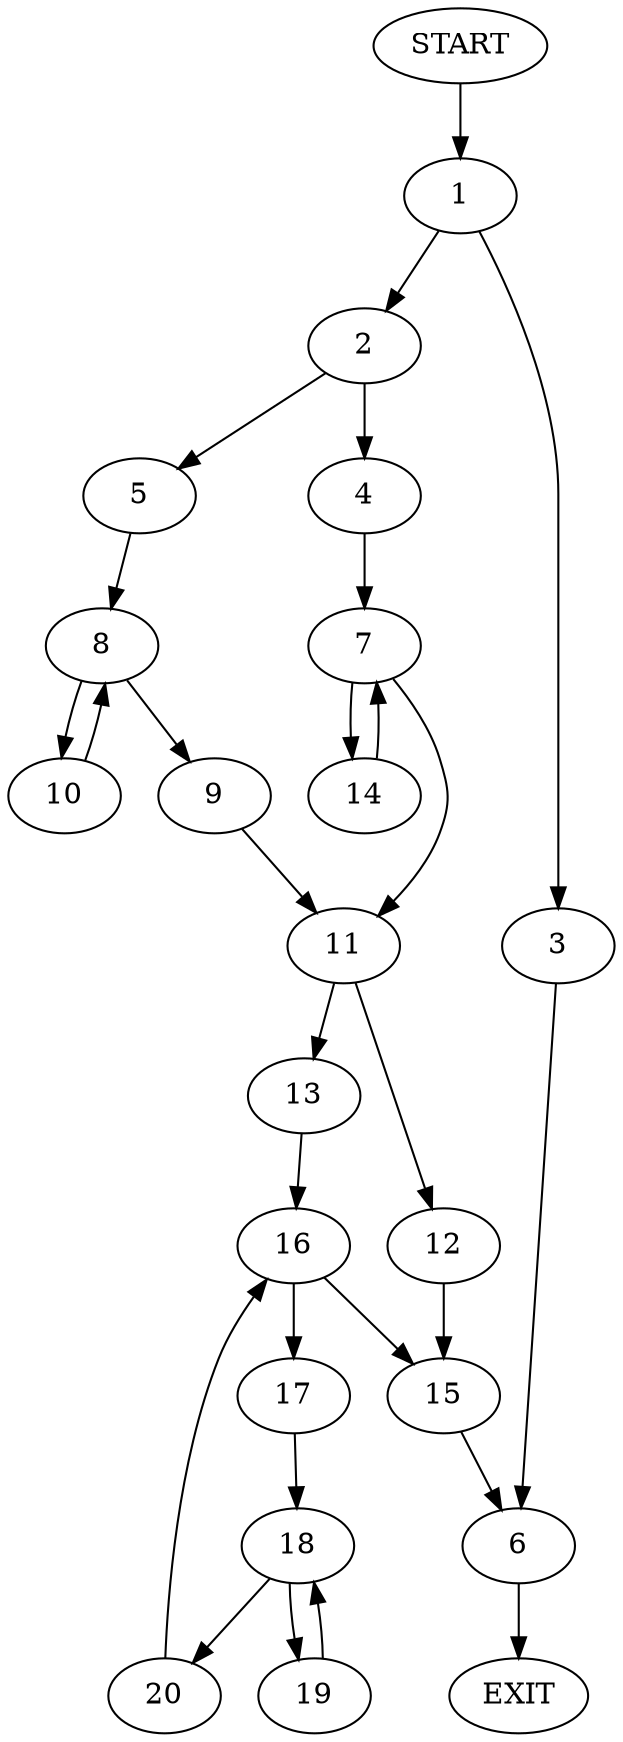 digraph {
0 [label="START"]
21 [label="EXIT"]
0 -> 1
1 -> 2
1 -> 3
2 -> 4
2 -> 5
3 -> 6
6 -> 21
4 -> 7
5 -> 8
8 -> 9
8 -> 10
9 -> 11
10 -> 8
11 -> 12
11 -> 13
7 -> 11
7 -> 14
14 -> 7
12 -> 15
13 -> 16
15 -> 6
16 -> 17
16 -> 15
17 -> 18
18 -> 19
18 -> 20
19 -> 18
20 -> 16
}
